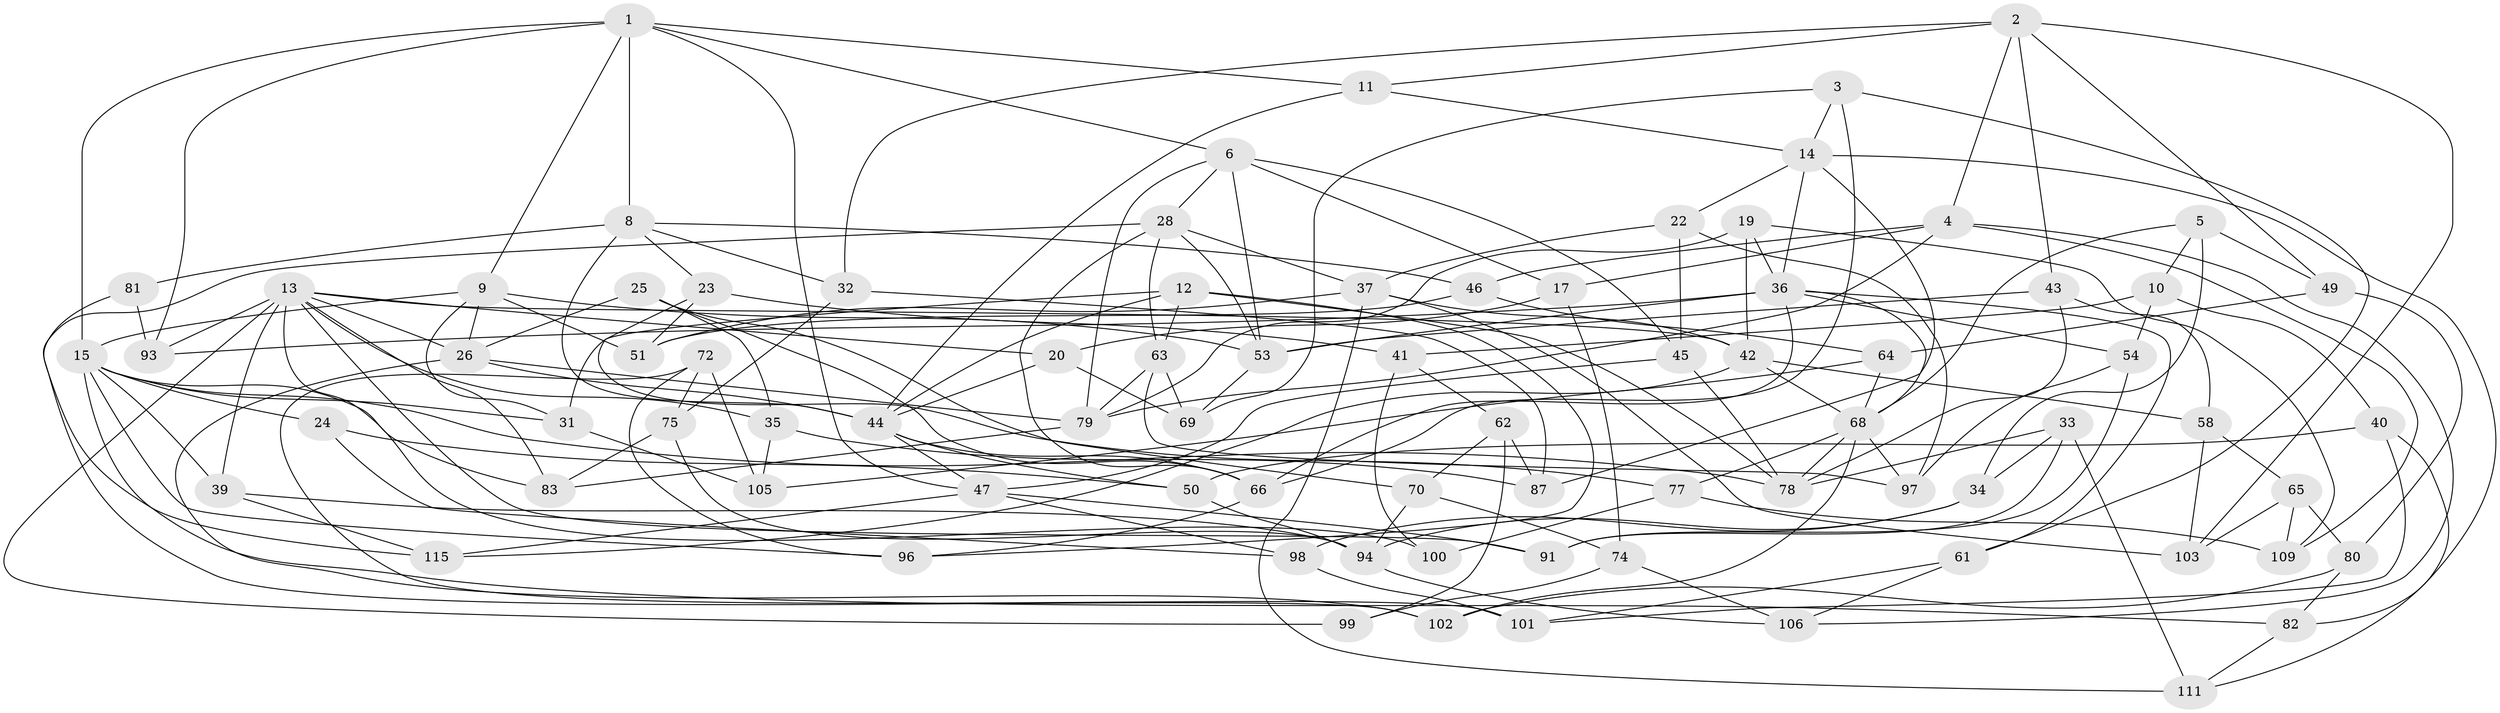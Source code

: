 // original degree distribution, {4: 1.0}
// Generated by graph-tools (version 1.1) at 2025/20/03/04/25 18:20:55]
// undirected, 81 vertices, 190 edges
graph export_dot {
graph [start="1"]
  node [color=gray90,style=filled];
  1 [super="+95+38"];
  2 [super="+89"];
  3;
  4 [super="+16"];
  5;
  6 [super="+7"];
  8 [super="+107+52"];
  9 [super="+21"];
  10;
  11;
  12 [super="+57"];
  13 [super="+56+18"];
  14 [super="+55"];
  15 [super="+29+90"];
  17;
  19;
  20;
  22;
  23;
  24;
  25;
  26 [super="+48"];
  28 [super="+84"];
  31;
  32;
  33;
  34;
  35;
  36 [super="+67+60"];
  37 [super="+92"];
  39;
  40;
  41;
  42 [super="+59"];
  43;
  44 [super="+85+73"];
  45;
  46;
  47 [super="+76"];
  49;
  50;
  51;
  53 [super="+71"];
  54;
  58;
  61;
  62;
  63 [super="+86"];
  64;
  65;
  66 [super="+113"];
  68 [super="+114+116"];
  69;
  70;
  72;
  74;
  75;
  77;
  78 [super="+112+104"];
  79 [super="+88"];
  80;
  81;
  82;
  83;
  87;
  91;
  93;
  94 [super="+110"];
  96;
  97;
  98;
  99;
  100;
  101;
  102;
  103;
  105;
  106;
  109;
  111;
  115;
  1 -- 11;
  1 -- 8 [weight=2];
  1 -- 9;
  1 -- 47;
  1 -- 93;
  1 -- 6;
  1 -- 15;
  2 -- 32;
  2 -- 49;
  2 -- 43;
  2 -- 11;
  2 -- 103;
  2 -- 4;
  3 -- 69;
  3 -- 61;
  3 -- 66;
  3 -- 14;
  4 -- 17;
  4 -- 109;
  4 -- 46;
  4 -- 106;
  4 -- 79;
  5 -- 49;
  5 -- 10;
  5 -- 34;
  5 -- 68;
  6 -- 53;
  6 -- 45;
  6 -- 17;
  6 -- 28;
  6 -- 79;
  8 -- 32;
  8 -- 81 [weight=2];
  8 -- 46;
  8 -- 44;
  8 -- 23;
  9 -- 31;
  9 -- 26;
  9 -- 51;
  9 -- 53;
  9 -- 15;
  10 -- 40;
  10 -- 54;
  10 -- 41;
  11 -- 44;
  11 -- 14;
  12 -- 31;
  12 -- 44;
  12 -- 96;
  12 -- 63 [weight=2];
  12 -- 78;
  13 -- 100 [weight=2];
  13 -- 83;
  13 -- 99 [weight=2];
  13 -- 93;
  13 -- 42;
  13 -- 35;
  13 -- 39;
  13 -- 20;
  13 -- 26;
  13 -- 91;
  14 -- 111;
  14 -- 22;
  14 -- 36;
  14 -- 87;
  15 -- 96;
  15 -- 31;
  15 -- 83;
  15 -- 39;
  15 -- 24 [weight=2];
  15 -- 78;
  15 -- 82;
  17 -- 20;
  17 -- 74;
  19 -- 109;
  19 -- 36;
  19 -- 79;
  19 -- 42;
  20 -- 69;
  20 -- 44;
  22 -- 45;
  22 -- 97;
  22 -- 37;
  23 -- 51;
  23 -- 77;
  23 -- 41;
  24 -- 50;
  24 -- 98;
  25 -- 26;
  25 -- 35;
  25 -- 70;
  25 -- 66;
  26 -- 44;
  26 -- 102;
  26 -- 79;
  28 -- 102;
  28 -- 66;
  28 -- 37;
  28 -- 63;
  28 -- 53;
  31 -- 105;
  32 -- 87;
  32 -- 75;
  33 -- 111;
  33 -- 34;
  33 -- 91;
  33 -- 78;
  34 -- 94;
  34 -- 98;
  35 -- 87;
  35 -- 105;
  36 -- 93;
  36 -- 53;
  36 -- 68;
  36 -- 66;
  36 -- 61;
  36 -- 54;
  37 -- 111;
  37 -- 51;
  37 -- 103;
  37 -- 42;
  39 -- 115;
  39 -- 94;
  40 -- 50;
  40 -- 82;
  40 -- 101;
  41 -- 100;
  41 -- 62;
  42 -- 115;
  42 -- 58;
  42 -- 68;
  43 -- 53;
  43 -- 58;
  43 -- 78;
  44 -- 47;
  44 -- 66;
  44 -- 50;
  45 -- 47;
  45 -- 78;
  46 -- 64;
  46 -- 51;
  47 -- 115;
  47 -- 98;
  47 -- 91;
  49 -- 64;
  49 -- 80;
  50 -- 94;
  53 -- 69;
  54 -- 91;
  54 -- 97;
  58 -- 65;
  58 -- 103;
  61 -- 106;
  61 -- 101;
  62 -- 70;
  62 -- 87;
  62 -- 99;
  63 -- 69;
  63 -- 97;
  63 -- 79;
  64 -- 105;
  64 -- 68;
  65 -- 80;
  65 -- 109;
  65 -- 103;
  66 -- 96;
  68 -- 77;
  68 -- 102;
  68 -- 97;
  68 -- 78;
  70 -- 94;
  70 -- 74;
  72 -- 105;
  72 -- 101;
  72 -- 96;
  72 -- 75;
  74 -- 106;
  74 -- 99;
  75 -- 83;
  75 -- 94;
  77 -- 109;
  77 -- 100;
  79 -- 83;
  80 -- 102;
  80 -- 82;
  81 -- 93;
  81 -- 115;
  82 -- 111;
  94 -- 106;
  98 -- 101;
}
